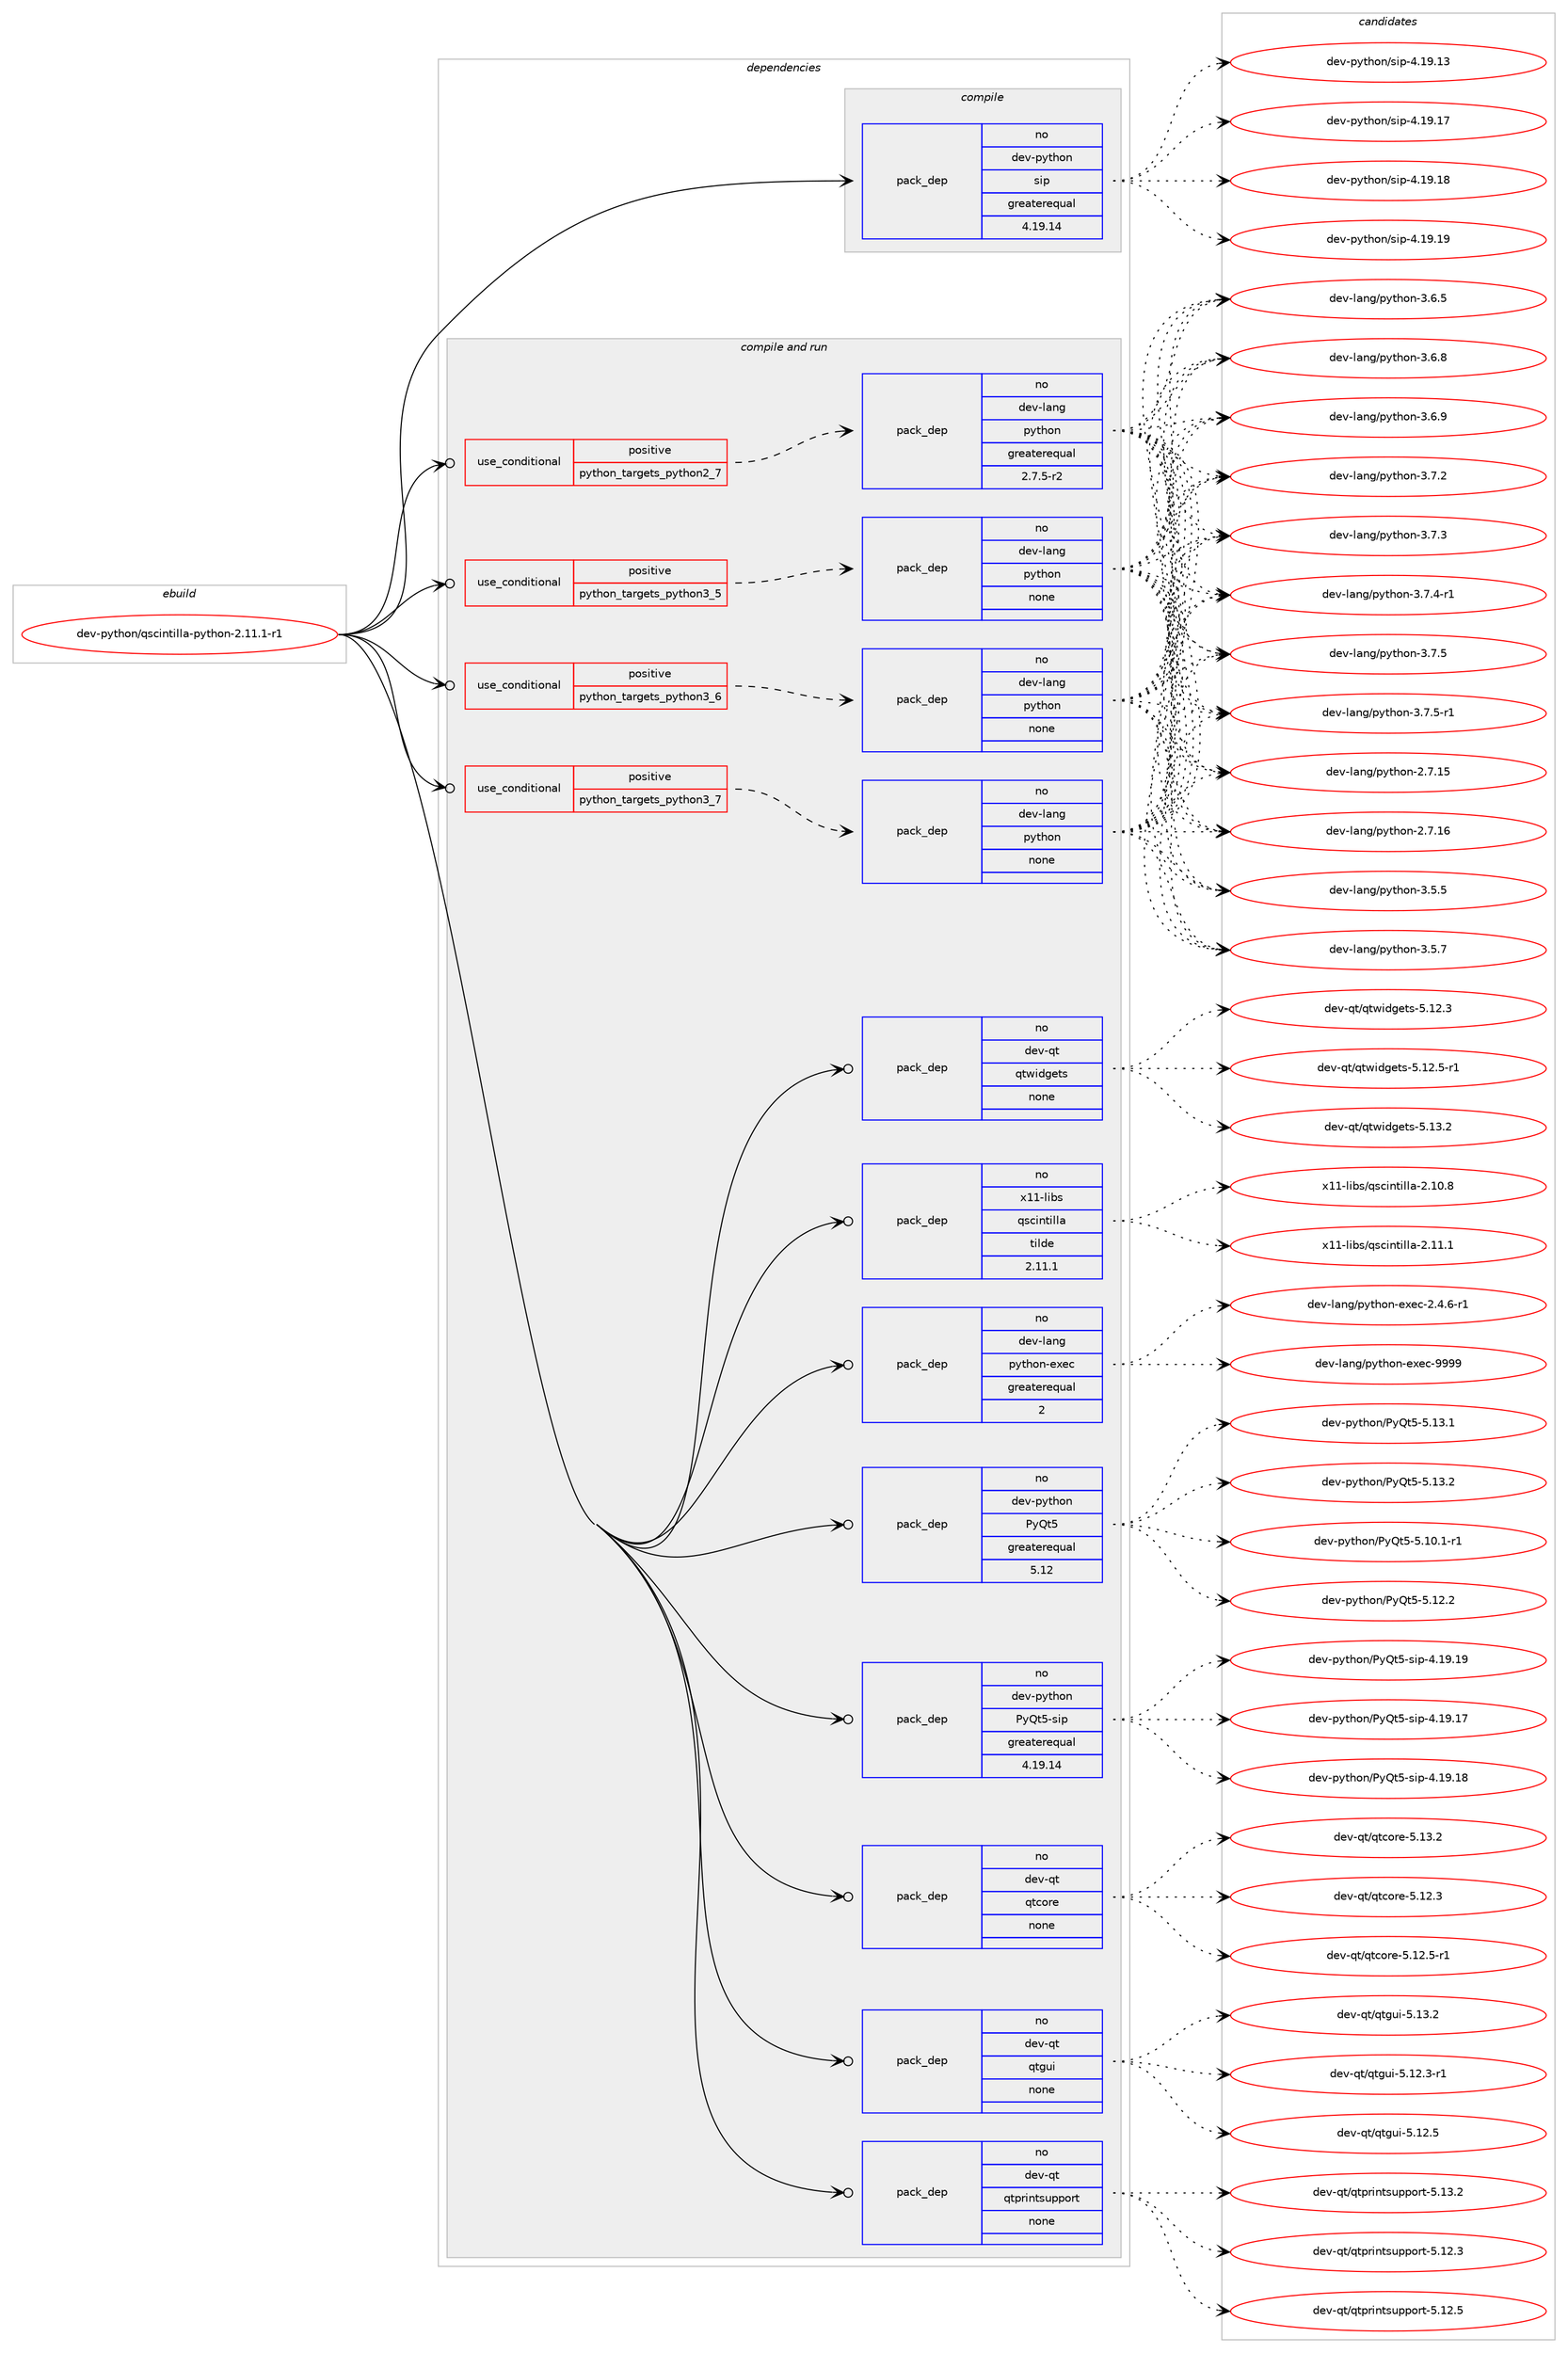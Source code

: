 digraph prolog {

# *************
# Graph options
# *************

newrank=true;
concentrate=true;
compound=true;
graph [rankdir=LR,fontname=Helvetica,fontsize=10,ranksep=1.5];#, ranksep=2.5, nodesep=0.2];
edge  [arrowhead=vee];
node  [fontname=Helvetica,fontsize=10];

# **********
# The ebuild
# **********

subgraph cluster_leftcol {
color=gray;
rank=same;
label=<<i>ebuild</i>>;
id [label="dev-python/qscintilla-python-2.11.1-r1", color=red, width=4, href="../dev-python/qscintilla-python-2.11.1-r1.svg"];
}

# ****************
# The dependencies
# ****************

subgraph cluster_midcol {
color=gray;
label=<<i>dependencies</i>>;
subgraph cluster_compile {
fillcolor="#eeeeee";
style=filled;
label=<<i>compile</i>>;
subgraph pack473984 {
dependency634171 [label=<<TABLE BORDER="0" CELLBORDER="1" CELLSPACING="0" CELLPADDING="4" WIDTH="220"><TR><TD ROWSPAN="6" CELLPADDING="30">pack_dep</TD></TR><TR><TD WIDTH="110">no</TD></TR><TR><TD>dev-python</TD></TR><TR><TD>sip</TD></TR><TR><TD>greaterequal</TD></TR><TR><TD>4.19.14</TD></TR></TABLE>>, shape=none, color=blue];
}
id:e -> dependency634171:w [weight=20,style="solid",arrowhead="vee"];
}
subgraph cluster_compileandrun {
fillcolor="#eeeeee";
style=filled;
label=<<i>compile and run</i>>;
subgraph cond148309 {
dependency634172 [label=<<TABLE BORDER="0" CELLBORDER="1" CELLSPACING="0" CELLPADDING="4"><TR><TD ROWSPAN="3" CELLPADDING="10">use_conditional</TD></TR><TR><TD>positive</TD></TR><TR><TD>python_targets_python2_7</TD></TR></TABLE>>, shape=none, color=red];
subgraph pack473985 {
dependency634173 [label=<<TABLE BORDER="0" CELLBORDER="1" CELLSPACING="0" CELLPADDING="4" WIDTH="220"><TR><TD ROWSPAN="6" CELLPADDING="30">pack_dep</TD></TR><TR><TD WIDTH="110">no</TD></TR><TR><TD>dev-lang</TD></TR><TR><TD>python</TD></TR><TR><TD>greaterequal</TD></TR><TR><TD>2.7.5-r2</TD></TR></TABLE>>, shape=none, color=blue];
}
dependency634172:e -> dependency634173:w [weight=20,style="dashed",arrowhead="vee"];
}
id:e -> dependency634172:w [weight=20,style="solid",arrowhead="odotvee"];
subgraph cond148310 {
dependency634174 [label=<<TABLE BORDER="0" CELLBORDER="1" CELLSPACING="0" CELLPADDING="4"><TR><TD ROWSPAN="3" CELLPADDING="10">use_conditional</TD></TR><TR><TD>positive</TD></TR><TR><TD>python_targets_python3_5</TD></TR></TABLE>>, shape=none, color=red];
subgraph pack473986 {
dependency634175 [label=<<TABLE BORDER="0" CELLBORDER="1" CELLSPACING="0" CELLPADDING="4" WIDTH="220"><TR><TD ROWSPAN="6" CELLPADDING="30">pack_dep</TD></TR><TR><TD WIDTH="110">no</TD></TR><TR><TD>dev-lang</TD></TR><TR><TD>python</TD></TR><TR><TD>none</TD></TR><TR><TD></TD></TR></TABLE>>, shape=none, color=blue];
}
dependency634174:e -> dependency634175:w [weight=20,style="dashed",arrowhead="vee"];
}
id:e -> dependency634174:w [weight=20,style="solid",arrowhead="odotvee"];
subgraph cond148311 {
dependency634176 [label=<<TABLE BORDER="0" CELLBORDER="1" CELLSPACING="0" CELLPADDING="4"><TR><TD ROWSPAN="3" CELLPADDING="10">use_conditional</TD></TR><TR><TD>positive</TD></TR><TR><TD>python_targets_python3_6</TD></TR></TABLE>>, shape=none, color=red];
subgraph pack473987 {
dependency634177 [label=<<TABLE BORDER="0" CELLBORDER="1" CELLSPACING="0" CELLPADDING="4" WIDTH="220"><TR><TD ROWSPAN="6" CELLPADDING="30">pack_dep</TD></TR><TR><TD WIDTH="110">no</TD></TR><TR><TD>dev-lang</TD></TR><TR><TD>python</TD></TR><TR><TD>none</TD></TR><TR><TD></TD></TR></TABLE>>, shape=none, color=blue];
}
dependency634176:e -> dependency634177:w [weight=20,style="dashed",arrowhead="vee"];
}
id:e -> dependency634176:w [weight=20,style="solid",arrowhead="odotvee"];
subgraph cond148312 {
dependency634178 [label=<<TABLE BORDER="0" CELLBORDER="1" CELLSPACING="0" CELLPADDING="4"><TR><TD ROWSPAN="3" CELLPADDING="10">use_conditional</TD></TR><TR><TD>positive</TD></TR><TR><TD>python_targets_python3_7</TD></TR></TABLE>>, shape=none, color=red];
subgraph pack473988 {
dependency634179 [label=<<TABLE BORDER="0" CELLBORDER="1" CELLSPACING="0" CELLPADDING="4" WIDTH="220"><TR><TD ROWSPAN="6" CELLPADDING="30">pack_dep</TD></TR><TR><TD WIDTH="110">no</TD></TR><TR><TD>dev-lang</TD></TR><TR><TD>python</TD></TR><TR><TD>none</TD></TR><TR><TD></TD></TR></TABLE>>, shape=none, color=blue];
}
dependency634178:e -> dependency634179:w [weight=20,style="dashed",arrowhead="vee"];
}
id:e -> dependency634178:w [weight=20,style="solid",arrowhead="odotvee"];
subgraph pack473989 {
dependency634180 [label=<<TABLE BORDER="0" CELLBORDER="1" CELLSPACING="0" CELLPADDING="4" WIDTH="220"><TR><TD ROWSPAN="6" CELLPADDING="30">pack_dep</TD></TR><TR><TD WIDTH="110">no</TD></TR><TR><TD>dev-lang</TD></TR><TR><TD>python-exec</TD></TR><TR><TD>greaterequal</TD></TR><TR><TD>2</TD></TR></TABLE>>, shape=none, color=blue];
}
id:e -> dependency634180:w [weight=20,style="solid",arrowhead="odotvee"];
subgraph pack473990 {
dependency634181 [label=<<TABLE BORDER="0" CELLBORDER="1" CELLSPACING="0" CELLPADDING="4" WIDTH="220"><TR><TD ROWSPAN="6" CELLPADDING="30">pack_dep</TD></TR><TR><TD WIDTH="110">no</TD></TR><TR><TD>dev-python</TD></TR><TR><TD>PyQt5</TD></TR><TR><TD>greaterequal</TD></TR><TR><TD>5.12</TD></TR></TABLE>>, shape=none, color=blue];
}
id:e -> dependency634181:w [weight=20,style="solid",arrowhead="odotvee"];
subgraph pack473991 {
dependency634182 [label=<<TABLE BORDER="0" CELLBORDER="1" CELLSPACING="0" CELLPADDING="4" WIDTH="220"><TR><TD ROWSPAN="6" CELLPADDING="30">pack_dep</TD></TR><TR><TD WIDTH="110">no</TD></TR><TR><TD>dev-python</TD></TR><TR><TD>PyQt5-sip</TD></TR><TR><TD>greaterequal</TD></TR><TR><TD>4.19.14</TD></TR></TABLE>>, shape=none, color=blue];
}
id:e -> dependency634182:w [weight=20,style="solid",arrowhead="odotvee"];
subgraph pack473992 {
dependency634183 [label=<<TABLE BORDER="0" CELLBORDER="1" CELLSPACING="0" CELLPADDING="4" WIDTH="220"><TR><TD ROWSPAN="6" CELLPADDING="30">pack_dep</TD></TR><TR><TD WIDTH="110">no</TD></TR><TR><TD>dev-qt</TD></TR><TR><TD>qtcore</TD></TR><TR><TD>none</TD></TR><TR><TD></TD></TR></TABLE>>, shape=none, color=blue];
}
id:e -> dependency634183:w [weight=20,style="solid",arrowhead="odotvee"];
subgraph pack473993 {
dependency634184 [label=<<TABLE BORDER="0" CELLBORDER="1" CELLSPACING="0" CELLPADDING="4" WIDTH="220"><TR><TD ROWSPAN="6" CELLPADDING="30">pack_dep</TD></TR><TR><TD WIDTH="110">no</TD></TR><TR><TD>dev-qt</TD></TR><TR><TD>qtgui</TD></TR><TR><TD>none</TD></TR><TR><TD></TD></TR></TABLE>>, shape=none, color=blue];
}
id:e -> dependency634184:w [weight=20,style="solid",arrowhead="odotvee"];
subgraph pack473994 {
dependency634185 [label=<<TABLE BORDER="0" CELLBORDER="1" CELLSPACING="0" CELLPADDING="4" WIDTH="220"><TR><TD ROWSPAN="6" CELLPADDING="30">pack_dep</TD></TR><TR><TD WIDTH="110">no</TD></TR><TR><TD>dev-qt</TD></TR><TR><TD>qtprintsupport</TD></TR><TR><TD>none</TD></TR><TR><TD></TD></TR></TABLE>>, shape=none, color=blue];
}
id:e -> dependency634185:w [weight=20,style="solid",arrowhead="odotvee"];
subgraph pack473995 {
dependency634186 [label=<<TABLE BORDER="0" CELLBORDER="1" CELLSPACING="0" CELLPADDING="4" WIDTH="220"><TR><TD ROWSPAN="6" CELLPADDING="30">pack_dep</TD></TR><TR><TD WIDTH="110">no</TD></TR><TR><TD>dev-qt</TD></TR><TR><TD>qtwidgets</TD></TR><TR><TD>none</TD></TR><TR><TD></TD></TR></TABLE>>, shape=none, color=blue];
}
id:e -> dependency634186:w [weight=20,style="solid",arrowhead="odotvee"];
subgraph pack473996 {
dependency634187 [label=<<TABLE BORDER="0" CELLBORDER="1" CELLSPACING="0" CELLPADDING="4" WIDTH="220"><TR><TD ROWSPAN="6" CELLPADDING="30">pack_dep</TD></TR><TR><TD WIDTH="110">no</TD></TR><TR><TD>x11-libs</TD></TR><TR><TD>qscintilla</TD></TR><TR><TD>tilde</TD></TR><TR><TD>2.11.1</TD></TR></TABLE>>, shape=none, color=blue];
}
id:e -> dependency634187:w [weight=20,style="solid",arrowhead="odotvee"];
}
subgraph cluster_run {
fillcolor="#eeeeee";
style=filled;
label=<<i>run</i>>;
}
}

# **************
# The candidates
# **************

subgraph cluster_choices {
rank=same;
color=gray;
label=<<i>candidates</i>>;

subgraph choice473984 {
color=black;
nodesep=1;
choice10010111845112121116104111110471151051124552464957464951 [label="dev-python/sip-4.19.13", color=red, width=4,href="../dev-python/sip-4.19.13.svg"];
choice10010111845112121116104111110471151051124552464957464955 [label="dev-python/sip-4.19.17", color=red, width=4,href="../dev-python/sip-4.19.17.svg"];
choice10010111845112121116104111110471151051124552464957464956 [label="dev-python/sip-4.19.18", color=red, width=4,href="../dev-python/sip-4.19.18.svg"];
choice10010111845112121116104111110471151051124552464957464957 [label="dev-python/sip-4.19.19", color=red, width=4,href="../dev-python/sip-4.19.19.svg"];
dependency634171:e -> choice10010111845112121116104111110471151051124552464957464951:w [style=dotted,weight="100"];
dependency634171:e -> choice10010111845112121116104111110471151051124552464957464955:w [style=dotted,weight="100"];
dependency634171:e -> choice10010111845112121116104111110471151051124552464957464956:w [style=dotted,weight="100"];
dependency634171:e -> choice10010111845112121116104111110471151051124552464957464957:w [style=dotted,weight="100"];
}
subgraph choice473985 {
color=black;
nodesep=1;
choice10010111845108971101034711212111610411111045504655464953 [label="dev-lang/python-2.7.15", color=red, width=4,href="../dev-lang/python-2.7.15.svg"];
choice10010111845108971101034711212111610411111045504655464954 [label="dev-lang/python-2.7.16", color=red, width=4,href="../dev-lang/python-2.7.16.svg"];
choice100101118451089711010347112121116104111110455146534653 [label="dev-lang/python-3.5.5", color=red, width=4,href="../dev-lang/python-3.5.5.svg"];
choice100101118451089711010347112121116104111110455146534655 [label="dev-lang/python-3.5.7", color=red, width=4,href="../dev-lang/python-3.5.7.svg"];
choice100101118451089711010347112121116104111110455146544653 [label="dev-lang/python-3.6.5", color=red, width=4,href="../dev-lang/python-3.6.5.svg"];
choice100101118451089711010347112121116104111110455146544656 [label="dev-lang/python-3.6.8", color=red, width=4,href="../dev-lang/python-3.6.8.svg"];
choice100101118451089711010347112121116104111110455146544657 [label="dev-lang/python-3.6.9", color=red, width=4,href="../dev-lang/python-3.6.9.svg"];
choice100101118451089711010347112121116104111110455146554650 [label="dev-lang/python-3.7.2", color=red, width=4,href="../dev-lang/python-3.7.2.svg"];
choice100101118451089711010347112121116104111110455146554651 [label="dev-lang/python-3.7.3", color=red, width=4,href="../dev-lang/python-3.7.3.svg"];
choice1001011184510897110103471121211161041111104551465546524511449 [label="dev-lang/python-3.7.4-r1", color=red, width=4,href="../dev-lang/python-3.7.4-r1.svg"];
choice100101118451089711010347112121116104111110455146554653 [label="dev-lang/python-3.7.5", color=red, width=4,href="../dev-lang/python-3.7.5.svg"];
choice1001011184510897110103471121211161041111104551465546534511449 [label="dev-lang/python-3.7.5-r1", color=red, width=4,href="../dev-lang/python-3.7.5-r1.svg"];
dependency634173:e -> choice10010111845108971101034711212111610411111045504655464953:w [style=dotted,weight="100"];
dependency634173:e -> choice10010111845108971101034711212111610411111045504655464954:w [style=dotted,weight="100"];
dependency634173:e -> choice100101118451089711010347112121116104111110455146534653:w [style=dotted,weight="100"];
dependency634173:e -> choice100101118451089711010347112121116104111110455146534655:w [style=dotted,weight="100"];
dependency634173:e -> choice100101118451089711010347112121116104111110455146544653:w [style=dotted,weight="100"];
dependency634173:e -> choice100101118451089711010347112121116104111110455146544656:w [style=dotted,weight="100"];
dependency634173:e -> choice100101118451089711010347112121116104111110455146544657:w [style=dotted,weight="100"];
dependency634173:e -> choice100101118451089711010347112121116104111110455146554650:w [style=dotted,weight="100"];
dependency634173:e -> choice100101118451089711010347112121116104111110455146554651:w [style=dotted,weight="100"];
dependency634173:e -> choice1001011184510897110103471121211161041111104551465546524511449:w [style=dotted,weight="100"];
dependency634173:e -> choice100101118451089711010347112121116104111110455146554653:w [style=dotted,weight="100"];
dependency634173:e -> choice1001011184510897110103471121211161041111104551465546534511449:w [style=dotted,weight="100"];
}
subgraph choice473986 {
color=black;
nodesep=1;
choice10010111845108971101034711212111610411111045504655464953 [label="dev-lang/python-2.7.15", color=red, width=4,href="../dev-lang/python-2.7.15.svg"];
choice10010111845108971101034711212111610411111045504655464954 [label="dev-lang/python-2.7.16", color=red, width=4,href="../dev-lang/python-2.7.16.svg"];
choice100101118451089711010347112121116104111110455146534653 [label="dev-lang/python-3.5.5", color=red, width=4,href="../dev-lang/python-3.5.5.svg"];
choice100101118451089711010347112121116104111110455146534655 [label="dev-lang/python-3.5.7", color=red, width=4,href="../dev-lang/python-3.5.7.svg"];
choice100101118451089711010347112121116104111110455146544653 [label="dev-lang/python-3.6.5", color=red, width=4,href="../dev-lang/python-3.6.5.svg"];
choice100101118451089711010347112121116104111110455146544656 [label="dev-lang/python-3.6.8", color=red, width=4,href="../dev-lang/python-3.6.8.svg"];
choice100101118451089711010347112121116104111110455146544657 [label="dev-lang/python-3.6.9", color=red, width=4,href="../dev-lang/python-3.6.9.svg"];
choice100101118451089711010347112121116104111110455146554650 [label="dev-lang/python-3.7.2", color=red, width=4,href="../dev-lang/python-3.7.2.svg"];
choice100101118451089711010347112121116104111110455146554651 [label="dev-lang/python-3.7.3", color=red, width=4,href="../dev-lang/python-3.7.3.svg"];
choice1001011184510897110103471121211161041111104551465546524511449 [label="dev-lang/python-3.7.4-r1", color=red, width=4,href="../dev-lang/python-3.7.4-r1.svg"];
choice100101118451089711010347112121116104111110455146554653 [label="dev-lang/python-3.7.5", color=red, width=4,href="../dev-lang/python-3.7.5.svg"];
choice1001011184510897110103471121211161041111104551465546534511449 [label="dev-lang/python-3.7.5-r1", color=red, width=4,href="../dev-lang/python-3.7.5-r1.svg"];
dependency634175:e -> choice10010111845108971101034711212111610411111045504655464953:w [style=dotted,weight="100"];
dependency634175:e -> choice10010111845108971101034711212111610411111045504655464954:w [style=dotted,weight="100"];
dependency634175:e -> choice100101118451089711010347112121116104111110455146534653:w [style=dotted,weight="100"];
dependency634175:e -> choice100101118451089711010347112121116104111110455146534655:w [style=dotted,weight="100"];
dependency634175:e -> choice100101118451089711010347112121116104111110455146544653:w [style=dotted,weight="100"];
dependency634175:e -> choice100101118451089711010347112121116104111110455146544656:w [style=dotted,weight="100"];
dependency634175:e -> choice100101118451089711010347112121116104111110455146544657:w [style=dotted,weight="100"];
dependency634175:e -> choice100101118451089711010347112121116104111110455146554650:w [style=dotted,weight="100"];
dependency634175:e -> choice100101118451089711010347112121116104111110455146554651:w [style=dotted,weight="100"];
dependency634175:e -> choice1001011184510897110103471121211161041111104551465546524511449:w [style=dotted,weight="100"];
dependency634175:e -> choice100101118451089711010347112121116104111110455146554653:w [style=dotted,weight="100"];
dependency634175:e -> choice1001011184510897110103471121211161041111104551465546534511449:w [style=dotted,weight="100"];
}
subgraph choice473987 {
color=black;
nodesep=1;
choice10010111845108971101034711212111610411111045504655464953 [label="dev-lang/python-2.7.15", color=red, width=4,href="../dev-lang/python-2.7.15.svg"];
choice10010111845108971101034711212111610411111045504655464954 [label="dev-lang/python-2.7.16", color=red, width=4,href="../dev-lang/python-2.7.16.svg"];
choice100101118451089711010347112121116104111110455146534653 [label="dev-lang/python-3.5.5", color=red, width=4,href="../dev-lang/python-3.5.5.svg"];
choice100101118451089711010347112121116104111110455146534655 [label="dev-lang/python-3.5.7", color=red, width=4,href="../dev-lang/python-3.5.7.svg"];
choice100101118451089711010347112121116104111110455146544653 [label="dev-lang/python-3.6.5", color=red, width=4,href="../dev-lang/python-3.6.5.svg"];
choice100101118451089711010347112121116104111110455146544656 [label="dev-lang/python-3.6.8", color=red, width=4,href="../dev-lang/python-3.6.8.svg"];
choice100101118451089711010347112121116104111110455146544657 [label="dev-lang/python-3.6.9", color=red, width=4,href="../dev-lang/python-3.6.9.svg"];
choice100101118451089711010347112121116104111110455146554650 [label="dev-lang/python-3.7.2", color=red, width=4,href="../dev-lang/python-3.7.2.svg"];
choice100101118451089711010347112121116104111110455146554651 [label="dev-lang/python-3.7.3", color=red, width=4,href="../dev-lang/python-3.7.3.svg"];
choice1001011184510897110103471121211161041111104551465546524511449 [label="dev-lang/python-3.7.4-r1", color=red, width=4,href="../dev-lang/python-3.7.4-r1.svg"];
choice100101118451089711010347112121116104111110455146554653 [label="dev-lang/python-3.7.5", color=red, width=4,href="../dev-lang/python-3.7.5.svg"];
choice1001011184510897110103471121211161041111104551465546534511449 [label="dev-lang/python-3.7.5-r1", color=red, width=4,href="../dev-lang/python-3.7.5-r1.svg"];
dependency634177:e -> choice10010111845108971101034711212111610411111045504655464953:w [style=dotted,weight="100"];
dependency634177:e -> choice10010111845108971101034711212111610411111045504655464954:w [style=dotted,weight="100"];
dependency634177:e -> choice100101118451089711010347112121116104111110455146534653:w [style=dotted,weight="100"];
dependency634177:e -> choice100101118451089711010347112121116104111110455146534655:w [style=dotted,weight="100"];
dependency634177:e -> choice100101118451089711010347112121116104111110455146544653:w [style=dotted,weight="100"];
dependency634177:e -> choice100101118451089711010347112121116104111110455146544656:w [style=dotted,weight="100"];
dependency634177:e -> choice100101118451089711010347112121116104111110455146544657:w [style=dotted,weight="100"];
dependency634177:e -> choice100101118451089711010347112121116104111110455146554650:w [style=dotted,weight="100"];
dependency634177:e -> choice100101118451089711010347112121116104111110455146554651:w [style=dotted,weight="100"];
dependency634177:e -> choice1001011184510897110103471121211161041111104551465546524511449:w [style=dotted,weight="100"];
dependency634177:e -> choice100101118451089711010347112121116104111110455146554653:w [style=dotted,weight="100"];
dependency634177:e -> choice1001011184510897110103471121211161041111104551465546534511449:w [style=dotted,weight="100"];
}
subgraph choice473988 {
color=black;
nodesep=1;
choice10010111845108971101034711212111610411111045504655464953 [label="dev-lang/python-2.7.15", color=red, width=4,href="../dev-lang/python-2.7.15.svg"];
choice10010111845108971101034711212111610411111045504655464954 [label="dev-lang/python-2.7.16", color=red, width=4,href="../dev-lang/python-2.7.16.svg"];
choice100101118451089711010347112121116104111110455146534653 [label="dev-lang/python-3.5.5", color=red, width=4,href="../dev-lang/python-3.5.5.svg"];
choice100101118451089711010347112121116104111110455146534655 [label="dev-lang/python-3.5.7", color=red, width=4,href="../dev-lang/python-3.5.7.svg"];
choice100101118451089711010347112121116104111110455146544653 [label="dev-lang/python-3.6.5", color=red, width=4,href="../dev-lang/python-3.6.5.svg"];
choice100101118451089711010347112121116104111110455146544656 [label="dev-lang/python-3.6.8", color=red, width=4,href="../dev-lang/python-3.6.8.svg"];
choice100101118451089711010347112121116104111110455146544657 [label="dev-lang/python-3.6.9", color=red, width=4,href="../dev-lang/python-3.6.9.svg"];
choice100101118451089711010347112121116104111110455146554650 [label="dev-lang/python-3.7.2", color=red, width=4,href="../dev-lang/python-3.7.2.svg"];
choice100101118451089711010347112121116104111110455146554651 [label="dev-lang/python-3.7.3", color=red, width=4,href="../dev-lang/python-3.7.3.svg"];
choice1001011184510897110103471121211161041111104551465546524511449 [label="dev-lang/python-3.7.4-r1", color=red, width=4,href="../dev-lang/python-3.7.4-r1.svg"];
choice100101118451089711010347112121116104111110455146554653 [label="dev-lang/python-3.7.5", color=red, width=4,href="../dev-lang/python-3.7.5.svg"];
choice1001011184510897110103471121211161041111104551465546534511449 [label="dev-lang/python-3.7.5-r1", color=red, width=4,href="../dev-lang/python-3.7.5-r1.svg"];
dependency634179:e -> choice10010111845108971101034711212111610411111045504655464953:w [style=dotted,weight="100"];
dependency634179:e -> choice10010111845108971101034711212111610411111045504655464954:w [style=dotted,weight="100"];
dependency634179:e -> choice100101118451089711010347112121116104111110455146534653:w [style=dotted,weight="100"];
dependency634179:e -> choice100101118451089711010347112121116104111110455146534655:w [style=dotted,weight="100"];
dependency634179:e -> choice100101118451089711010347112121116104111110455146544653:w [style=dotted,weight="100"];
dependency634179:e -> choice100101118451089711010347112121116104111110455146544656:w [style=dotted,weight="100"];
dependency634179:e -> choice100101118451089711010347112121116104111110455146544657:w [style=dotted,weight="100"];
dependency634179:e -> choice100101118451089711010347112121116104111110455146554650:w [style=dotted,weight="100"];
dependency634179:e -> choice100101118451089711010347112121116104111110455146554651:w [style=dotted,weight="100"];
dependency634179:e -> choice1001011184510897110103471121211161041111104551465546524511449:w [style=dotted,weight="100"];
dependency634179:e -> choice100101118451089711010347112121116104111110455146554653:w [style=dotted,weight="100"];
dependency634179:e -> choice1001011184510897110103471121211161041111104551465546534511449:w [style=dotted,weight="100"];
}
subgraph choice473989 {
color=black;
nodesep=1;
choice10010111845108971101034711212111610411111045101120101994550465246544511449 [label="dev-lang/python-exec-2.4.6-r1", color=red, width=4,href="../dev-lang/python-exec-2.4.6-r1.svg"];
choice10010111845108971101034711212111610411111045101120101994557575757 [label="dev-lang/python-exec-9999", color=red, width=4,href="../dev-lang/python-exec-9999.svg"];
dependency634180:e -> choice10010111845108971101034711212111610411111045101120101994550465246544511449:w [style=dotted,weight="100"];
dependency634180:e -> choice10010111845108971101034711212111610411111045101120101994557575757:w [style=dotted,weight="100"];
}
subgraph choice473990 {
color=black;
nodesep=1;
choice1001011184511212111610411111047801218111653455346494846494511449 [label="dev-python/PyQt5-5.10.1-r1", color=red, width=4,href="../dev-python/PyQt5-5.10.1-r1.svg"];
choice100101118451121211161041111104780121811165345534649504650 [label="dev-python/PyQt5-5.12.2", color=red, width=4,href="../dev-python/PyQt5-5.12.2.svg"];
choice100101118451121211161041111104780121811165345534649514649 [label="dev-python/PyQt5-5.13.1", color=red, width=4,href="../dev-python/PyQt5-5.13.1.svg"];
choice100101118451121211161041111104780121811165345534649514650 [label="dev-python/PyQt5-5.13.2", color=red, width=4,href="../dev-python/PyQt5-5.13.2.svg"];
dependency634181:e -> choice1001011184511212111610411111047801218111653455346494846494511449:w [style=dotted,weight="100"];
dependency634181:e -> choice100101118451121211161041111104780121811165345534649504650:w [style=dotted,weight="100"];
dependency634181:e -> choice100101118451121211161041111104780121811165345534649514649:w [style=dotted,weight="100"];
dependency634181:e -> choice100101118451121211161041111104780121811165345534649514650:w [style=dotted,weight="100"];
}
subgraph choice473991 {
color=black;
nodesep=1;
choice1001011184511212111610411111047801218111653451151051124552464957464955 [label="dev-python/PyQt5-sip-4.19.17", color=red, width=4,href="../dev-python/PyQt5-sip-4.19.17.svg"];
choice1001011184511212111610411111047801218111653451151051124552464957464956 [label="dev-python/PyQt5-sip-4.19.18", color=red, width=4,href="../dev-python/PyQt5-sip-4.19.18.svg"];
choice1001011184511212111610411111047801218111653451151051124552464957464957 [label="dev-python/PyQt5-sip-4.19.19", color=red, width=4,href="../dev-python/PyQt5-sip-4.19.19.svg"];
dependency634182:e -> choice1001011184511212111610411111047801218111653451151051124552464957464955:w [style=dotted,weight="100"];
dependency634182:e -> choice1001011184511212111610411111047801218111653451151051124552464957464956:w [style=dotted,weight="100"];
dependency634182:e -> choice1001011184511212111610411111047801218111653451151051124552464957464957:w [style=dotted,weight="100"];
}
subgraph choice473992 {
color=black;
nodesep=1;
choice10010111845113116471131169911111410145534649504651 [label="dev-qt/qtcore-5.12.3", color=red, width=4,href="../dev-qt/qtcore-5.12.3.svg"];
choice100101118451131164711311699111114101455346495046534511449 [label="dev-qt/qtcore-5.12.5-r1", color=red, width=4,href="../dev-qt/qtcore-5.12.5-r1.svg"];
choice10010111845113116471131169911111410145534649514650 [label="dev-qt/qtcore-5.13.2", color=red, width=4,href="../dev-qt/qtcore-5.13.2.svg"];
dependency634183:e -> choice10010111845113116471131169911111410145534649504651:w [style=dotted,weight="100"];
dependency634183:e -> choice100101118451131164711311699111114101455346495046534511449:w [style=dotted,weight="100"];
dependency634183:e -> choice10010111845113116471131169911111410145534649514650:w [style=dotted,weight="100"];
}
subgraph choice473993 {
color=black;
nodesep=1;
choice1001011184511311647113116103117105455346495046514511449 [label="dev-qt/qtgui-5.12.3-r1", color=red, width=4,href="../dev-qt/qtgui-5.12.3-r1.svg"];
choice100101118451131164711311610311710545534649504653 [label="dev-qt/qtgui-5.12.5", color=red, width=4,href="../dev-qt/qtgui-5.12.5.svg"];
choice100101118451131164711311610311710545534649514650 [label="dev-qt/qtgui-5.13.2", color=red, width=4,href="../dev-qt/qtgui-5.13.2.svg"];
dependency634184:e -> choice1001011184511311647113116103117105455346495046514511449:w [style=dotted,weight="100"];
dependency634184:e -> choice100101118451131164711311610311710545534649504653:w [style=dotted,weight="100"];
dependency634184:e -> choice100101118451131164711311610311710545534649514650:w [style=dotted,weight="100"];
}
subgraph choice473994 {
color=black;
nodesep=1;
choice100101118451131164711311611211410511011611511711211211111411645534649504651 [label="dev-qt/qtprintsupport-5.12.3", color=red, width=4,href="../dev-qt/qtprintsupport-5.12.3.svg"];
choice100101118451131164711311611211410511011611511711211211111411645534649504653 [label="dev-qt/qtprintsupport-5.12.5", color=red, width=4,href="../dev-qt/qtprintsupport-5.12.5.svg"];
choice100101118451131164711311611211410511011611511711211211111411645534649514650 [label="dev-qt/qtprintsupport-5.13.2", color=red, width=4,href="../dev-qt/qtprintsupport-5.13.2.svg"];
dependency634185:e -> choice100101118451131164711311611211410511011611511711211211111411645534649504651:w [style=dotted,weight="100"];
dependency634185:e -> choice100101118451131164711311611211410511011611511711211211111411645534649504653:w [style=dotted,weight="100"];
dependency634185:e -> choice100101118451131164711311611211410511011611511711211211111411645534649514650:w [style=dotted,weight="100"];
}
subgraph choice473995 {
color=black;
nodesep=1;
choice100101118451131164711311611910510010310111611545534649504651 [label="dev-qt/qtwidgets-5.12.3", color=red, width=4,href="../dev-qt/qtwidgets-5.12.3.svg"];
choice1001011184511311647113116119105100103101116115455346495046534511449 [label="dev-qt/qtwidgets-5.12.5-r1", color=red, width=4,href="../dev-qt/qtwidgets-5.12.5-r1.svg"];
choice100101118451131164711311611910510010310111611545534649514650 [label="dev-qt/qtwidgets-5.13.2", color=red, width=4,href="../dev-qt/qtwidgets-5.13.2.svg"];
dependency634186:e -> choice100101118451131164711311611910510010310111611545534649504651:w [style=dotted,weight="100"];
dependency634186:e -> choice1001011184511311647113116119105100103101116115455346495046534511449:w [style=dotted,weight="100"];
dependency634186:e -> choice100101118451131164711311611910510010310111611545534649514650:w [style=dotted,weight="100"];
}
subgraph choice473996 {
color=black;
nodesep=1;
choice1204949451081059811547113115991051101161051081089745504649484656 [label="x11-libs/qscintilla-2.10.8", color=red, width=4,href="../x11-libs/qscintilla-2.10.8.svg"];
choice1204949451081059811547113115991051101161051081089745504649494649 [label="x11-libs/qscintilla-2.11.1", color=red, width=4,href="../x11-libs/qscintilla-2.11.1.svg"];
dependency634187:e -> choice1204949451081059811547113115991051101161051081089745504649484656:w [style=dotted,weight="100"];
dependency634187:e -> choice1204949451081059811547113115991051101161051081089745504649494649:w [style=dotted,weight="100"];
}
}

}

